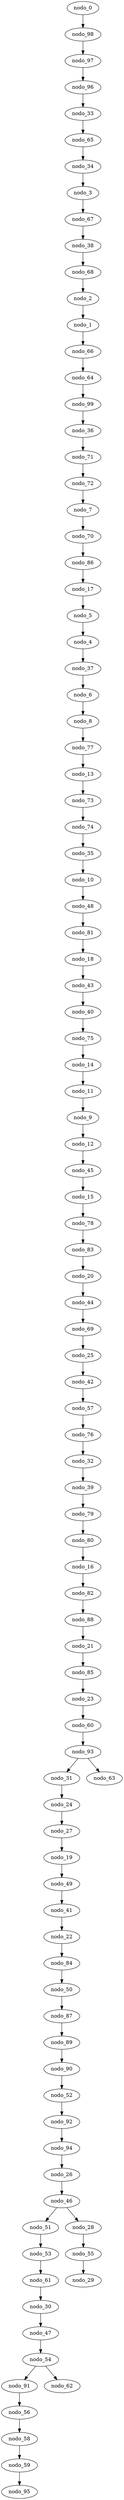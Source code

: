digraph gen_geografico_100_dfs_r {
  nodo_98 -> nodo_97;
  nodo_81 -> nodo_18;
  nodo_37 -> nodo_6;
  nodo_75 -> nodo_14;
  nodo_56 -> nodo_58;
  nodo_15 -> nodo_78;
  nodo_91 -> nodo_56;
  nodo_44 -> nodo_69;
  nodo_33 -> nodo_65;
  nodo_25 -> nodo_42;
  nodo_50 -> nodo_87;
  nodo_51 -> nodo_53;
  nodo_74 -> nodo_35;
  nodo_21 -> nodo_85;
  nodo_31 -> nodo_24;
  nodo_89 -> nodo_90;
  nodo_86 -> nodo_17;
  nodo_69 -> nodo_25;
  nodo_47 -> nodo_54;
  nodo_83 -> nodo_20;
  nodo_19 -> nodo_49;
  nodo_38 -> nodo_68;
  nodo_78 -> nodo_83;
  nodo_93 -> nodo_63;
  nodo_70 -> nodo_86;
  nodo_92 -> nodo_94;
  nodo_73 -> nodo_74;
  nodo_30 -> nodo_47;
  nodo_55 -> nodo_29;
  nodo_82 -> nodo_88;
  nodo_17 -> nodo_5;
  nodo_64 -> nodo_99;
  nodo_45 -> nodo_15;
  nodo_3 -> nodo_67;
  nodo_4 -> nodo_37;
  nodo_79 -> nodo_80;
  nodo_18 -> nodo_43;
  nodo_8 -> nodo_77;
  nodo_54 -> nodo_62;
  nodo_48 -> nodo_81;
  nodo_2 -> nodo_1;
  nodo_10 -> nodo_48;
  nodo_87 -> nodo_89;
  nodo_6 -> nodo_8;
  nodo_61 -> nodo_30;
  nodo_40 -> nodo_75;
  nodo_14 -> nodo_11;
  nodo_71 -> nodo_72;
  nodo_22 -> nodo_84;
  nodo_26 -> nodo_46;
  nodo_66 -> nodo_64;
  nodo_49 -> nodo_41;
  nodo_46 -> nodo_51;
  nodo_84 -> nodo_50;
  nodo_59 -> nodo_95;
  nodo_12 -> nodo_45;
  nodo_16 -> nodo_82;
  nodo_93 -> nodo_31;
  nodo_0 -> nodo_98;
  nodo_1 -> nodo_66;
  nodo_57 -> nodo_76;
  nodo_76 -> nodo_32;
  nodo_32 -> nodo_39;
  nodo_23 -> nodo_60;
  nodo_5 -> nodo_4;
  nodo_60 -> nodo_93;
  nodo_67 -> nodo_38;
  nodo_39 -> nodo_79;
  nodo_41 -> nodo_22;
  nodo_27 -> nodo_19;
  nodo_24 -> nodo_27;
  nodo_54 -> nodo_91;
  nodo_77 -> nodo_13;
  nodo_34 -> nodo_3;
  nodo_58 -> nodo_59;
  nodo_43 -> nodo_40;
  nodo_72 -> nodo_7;
  nodo_11 -> nodo_9;
  nodo_13 -> nodo_73;
  nodo_94 -> nodo_26;
  nodo_46 -> nodo_28;
  nodo_99 -> nodo_36;
  nodo_36 -> nodo_71;
  nodo_80 -> nodo_16;
  nodo_28 -> nodo_55;
  nodo_97 -> nodo_96;
  nodo_68 -> nodo_2;
  nodo_85 -> nodo_23;
  nodo_88 -> nodo_21;
  nodo_65 -> nodo_34;
  nodo_35 -> nodo_10;
  nodo_20 -> nodo_44;
  nodo_42 -> nodo_57;
  nodo_52 -> nodo_92;
  nodo_7 -> nodo_70;
  nodo_9 -> nodo_12;
  nodo_96 -> nodo_33;
  nodo_90 -> nodo_52;
  nodo_53 -> nodo_61;
}